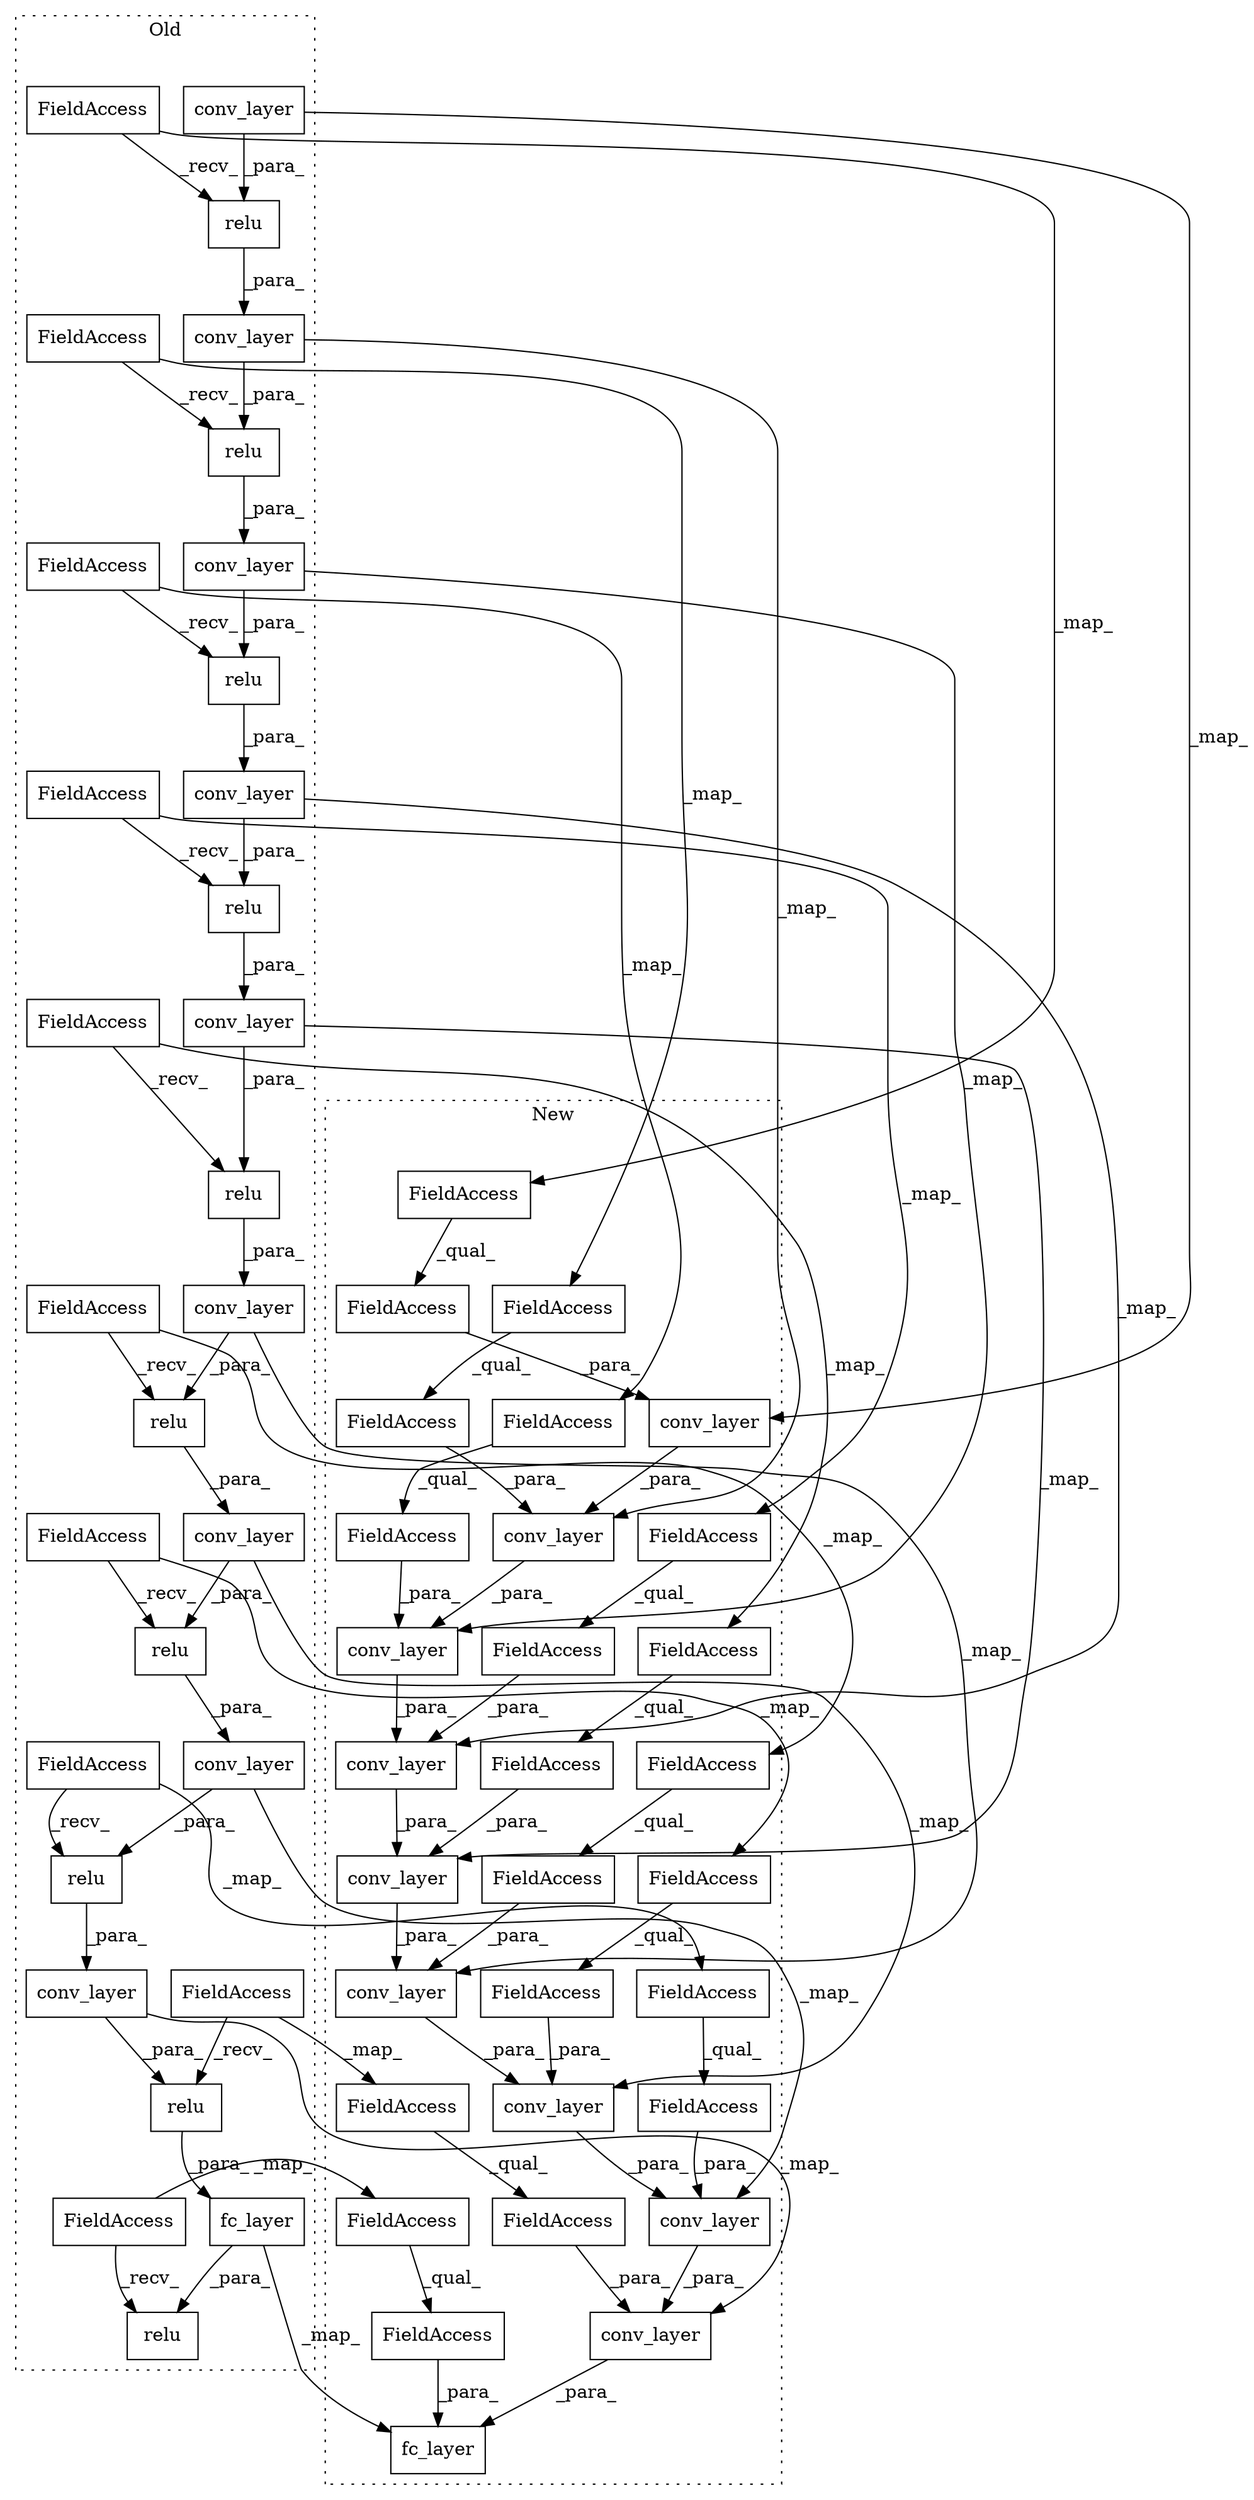 digraph G {
subgraph cluster0 {
1 [label="conv_layer" a="32" s="4580,4640" l="11,1" shape="box"];
4 [label="relu" a="32" s="3287,3358" l="5,1" shape="box"];
5 [label="fc_layer" a="32" s="5328,5372" l="9,1" shape="box"];
8 [label="relu" a="32" s="5317,5373" l="5,1" shape="box"];
9 [label="conv_layer" a="32" s="816,873" l="11,1" shape="box"];
12 [label="relu" a="32" s="4569,4641" l="5,1" shape="box"];
13 [label="FieldAccess" a="22" s="5303" l="13" shape="box"];
16 [label="FieldAccess" a="22" s="4555" l="13" shape="box"];
17 [label="relu" a="32" s="4838,4910" l="5,1" shape="box"];
18 [label="conv_layer" a="32" s="1553,1611" l="11,1" shape="box"];
21 [label="relu" a="32" s="3817,3888" l="5,1" shape="box"];
23 [label="conv_layer" a="32" s="4849,4909" l="11,1" shape="box"];
25 [label="relu" a="32" s="3551,3622" l="5,1" shape="box"];
26 [label="conv_layer" a="32" s="3828,3887" l="11,1" shape="box"];
29 [label="relu" a="32" s="1542,1612" l="5,1" shape="box"];
31 [label="conv_layer" a="32" s="3562,3621" l="11,1" shape="box"];
33 [label="relu" a="32" s="1805,1876" l="5,1" shape="box"];
34 [label="conv_layer" a="32" s="1816,1875" l="11,1" shape="box"];
37 [label="relu" a="32" s="805,874" l="5,1" shape="box"];
39 [label="conv_layer" a="32" s="3298,3357" l="11,1" shape="box"];
42 [label="FieldAccess" a="22" s="3803" l="13" shape="box"];
43 [label="FieldAccess" a="22" s="3273" l="13" shape="box"];
45 [label="FieldAccess" a="22" s="1528" l="13" shape="box"];
48 [label="FieldAccess" a="22" s="1791" l="13" shape="box"];
50 [label="FieldAccess" a="22" s="3537" l="13" shape="box"];
52 [label="FieldAccess" a="22" s="791" l="13" shape="box"];
53 [label="FieldAccess" a="22" s="4824" l="13" shape="box"];
55 [label="relu" a="32" s="1067,1136" l="5,1" shape="box"];
57 [label="conv_layer" a="32" s="1078,1135" l="11,1" shape="box"];
60 [label="FieldAccess" a="22" s="1053" l="13" shape="box"];
label = "Old";
style="dotted";
}
subgraph cluster1 {
2 [label="conv_layer" a="32" s="4550,4629" l="11,1" shape="box"];
3 [label="FieldAccess" a="22" s="4600" l="18" shape="box"];
6 [label="fc_layer" a="32" s="5296,5359" l="9,1" shape="box"];
7 [label="FieldAccess" a="22" s="5330" l="18" shape="box"];
10 [label="conv_layer" a="32" s="797,873" l="11,1" shape="box"];
11 [label="FieldAccess" a="22" s="844" l="18" shape="box"];
14 [label="FieldAccess" a="22" s="5330" l="13" shape="box"];
15 [label="FieldAccess" a="22" s="4600" l="13" shape="box"];
19 [label="conv_layer" a="32" s="1532,1609" l="11,1" shape="box"];
20 [label="FieldAccess" a="22" s="1580" l="18" shape="box"];
22 [label="conv_layer" a="32" s="4818,4897" l="11,1" shape="box"];
24 [label="FieldAccess" a="22" s="4868" l="18" shape="box"];
27 [label="conv_layer" a="32" s="3800,3878" l="11,1" shape="box"];
28 [label="FieldAccess" a="22" s="3849" l="18" shape="box"];
30 [label="conv_layer" a="32" s="3535,3613" l="11,1" shape="box"];
32 [label="FieldAccess" a="22" s="3584" l="18" shape="box"];
35 [label="conv_layer" a="32" s="1794,1872" l="11,1" shape="box"];
36 [label="FieldAccess" a="22" s="1843" l="18" shape="box"];
38 [label="conv_layer" a="32" s="3272,3350" l="11,1" shape="box"];
40 [label="FieldAccess" a="22" s="3321" l="18" shape="box"];
41 [label="FieldAccess" a="22" s="3849" l="13" shape="box"];
44 [label="FieldAccess" a="22" s="3321" l="13" shape="box"];
46 [label="FieldAccess" a="22" s="1580" l="13" shape="box"];
47 [label="FieldAccess" a="22" s="1843" l="13" shape="box"];
49 [label="FieldAccess" a="22" s="3584" l="13" shape="box"];
51 [label="FieldAccess" a="22" s="844" l="13" shape="box"];
54 [label="FieldAccess" a="22" s="4868" l="13" shape="box"];
56 [label="conv_layer" a="32" s="1058,1134" l="11,1" shape="box"];
58 [label="FieldAccess" a="22" s="1105" l="18" shape="box"];
59 [label="FieldAccess" a="22" s="1105" l="13" shape="box"];
label = "New";
style="dotted";
}
1 -> 12 [label="_para_"];
1 -> 2 [label="_map_"];
2 -> 22 [label="_para_"];
3 -> 2 [label="_para_"];
4 -> 31 [label="_para_"];
5 -> 6 [label="_map_"];
5 -> 8 [label="_para_"];
7 -> 6 [label="_para_"];
9 -> 37 [label="_para_"];
9 -> 10 [label="_map_"];
10 -> 56 [label="_para_"];
11 -> 10 [label="_para_"];
12 -> 23 [label="_para_"];
13 -> 14 [label="_map_"];
13 -> 8 [label="_recv_"];
14 -> 7 [label="_qual_"];
15 -> 3 [label="_qual_"];
16 -> 15 [label="_map_"];
16 -> 12 [label="_recv_"];
17 -> 5 [label="_para_"];
18 -> 29 [label="_para_"];
18 -> 19 [label="_map_"];
19 -> 35 [label="_para_"];
20 -> 19 [label="_para_"];
21 -> 1 [label="_para_"];
22 -> 6 [label="_para_"];
23 -> 22 [label="_map_"];
23 -> 17 [label="_para_"];
24 -> 22 [label="_para_"];
25 -> 26 [label="_para_"];
26 -> 21 [label="_para_"];
26 -> 27 [label="_map_"];
27 -> 2 [label="_para_"];
28 -> 27 [label="_para_"];
29 -> 34 [label="_para_"];
30 -> 27 [label="_para_"];
31 -> 30 [label="_map_"];
31 -> 25 [label="_para_"];
32 -> 30 [label="_para_"];
33 -> 39 [label="_para_"];
34 -> 35 [label="_map_"];
34 -> 33 [label="_para_"];
35 -> 38 [label="_para_"];
36 -> 35 [label="_para_"];
37 -> 57 [label="_para_"];
38 -> 30 [label="_para_"];
39 -> 38 [label="_map_"];
39 -> 4 [label="_para_"];
40 -> 38 [label="_para_"];
41 -> 28 [label="_qual_"];
42 -> 41 [label="_map_"];
42 -> 21 [label="_recv_"];
43 -> 44 [label="_map_"];
43 -> 4 [label="_recv_"];
44 -> 40 [label="_qual_"];
45 -> 46 [label="_map_"];
45 -> 29 [label="_recv_"];
46 -> 20 [label="_qual_"];
47 -> 36 [label="_qual_"];
48 -> 33 [label="_recv_"];
48 -> 47 [label="_map_"];
49 -> 32 [label="_qual_"];
50 -> 25 [label="_recv_"];
50 -> 49 [label="_map_"];
51 -> 11 [label="_qual_"];
52 -> 37 [label="_recv_"];
52 -> 51 [label="_map_"];
53 -> 54 [label="_map_"];
53 -> 17 [label="_recv_"];
54 -> 24 [label="_qual_"];
55 -> 18 [label="_para_"];
56 -> 19 [label="_para_"];
57 -> 56 [label="_map_"];
57 -> 55 [label="_para_"];
58 -> 56 [label="_para_"];
59 -> 58 [label="_qual_"];
60 -> 55 [label="_recv_"];
60 -> 59 [label="_map_"];
}